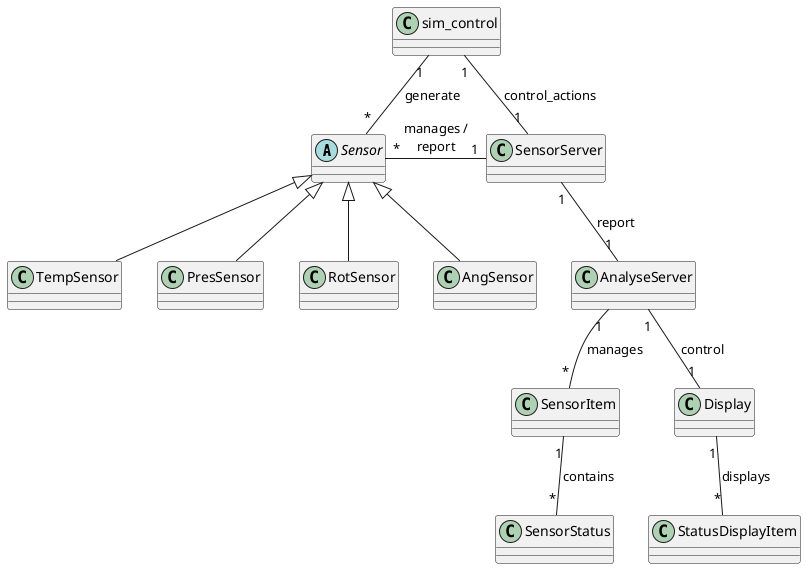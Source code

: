 @startuml

' Abstract class Sensor
abstract class Sensor {}

' Concrete Sensor classes
class TempSensor {}

class PresSensor {}

class RotSensor {}

class AngSensor {}

' SensorServer class
class SensorServer {}

' sim_control class
class sim_control {}

' SensorStatus class
class SensorStatus {}

' SensorItem class
class SensorItem {
}

' StatusDisplayItem class
class StatusDisplayItem {}

' Display class
class Display {}

' AnalyseServer class
class AnalyseServer {}

' Relationships
Sensor <|-- TempSensor
Sensor <|-- PresSensor
Sensor <|-- RotSensor
Sensor <|-- AngSensor

SensorServer "1" -left- "*" Sensor : manages /\nreport
SensorServer "1" -- "1" AnalyseServer : report
AnalyseServer "1" -- "1" Display: control
sim_control "1" -- "*" Sensor : generate
sim_control "1" -- "1" SensorServer : control_actions
SensorItem "1" -- "*" SensorStatus : contains
AnalyseServer "1" -- "*" SensorItem : manages
Display "1" -- "*" StatusDisplayItem : displays

@enduml
